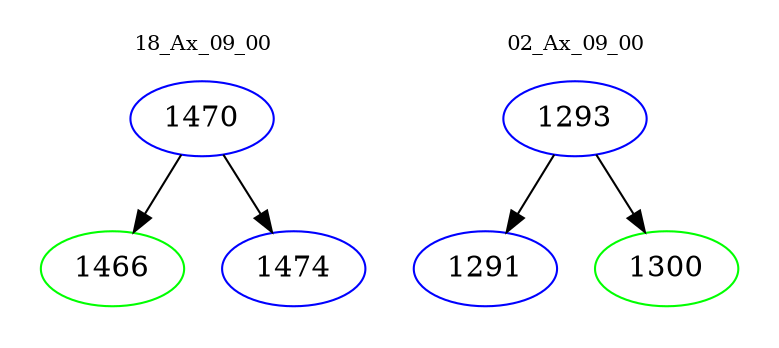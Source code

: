 digraph{
subgraph cluster_0 {
color = white
label = "18_Ax_09_00";
fontsize=10;
T0_1470 [label="1470", color="blue"]
T0_1470 -> T0_1466 [color="black"]
T0_1466 [label="1466", color="green"]
T0_1470 -> T0_1474 [color="black"]
T0_1474 [label="1474", color="blue"]
}
subgraph cluster_1 {
color = white
label = "02_Ax_09_00";
fontsize=10;
T1_1293 [label="1293", color="blue"]
T1_1293 -> T1_1291 [color="black"]
T1_1291 [label="1291", color="blue"]
T1_1293 -> T1_1300 [color="black"]
T1_1300 [label="1300", color="green"]
}
}
